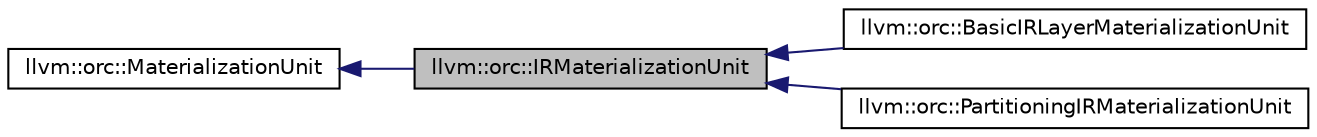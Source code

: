 digraph "llvm::orc::IRMaterializationUnit"
{
 // LATEX_PDF_SIZE
  bgcolor="transparent";
  edge [fontname="Helvetica",fontsize="10",labelfontname="Helvetica",labelfontsize="10"];
  node [fontname="Helvetica",fontsize="10",shape=record];
  rankdir="LR";
  Node1 [label="llvm::orc::IRMaterializationUnit",height=0.2,width=0.4,color="black", fillcolor="grey75", style="filled", fontcolor="black",tooltip="IRMaterializationUnit is a convenient base class for MaterializationUnits wrapping LLVM IR."];
  Node2 -> Node1 [dir="back",color="midnightblue",fontsize="10",style="solid",fontname="Helvetica"];
  Node2 [label="llvm::orc::MaterializationUnit",height=0.2,width=0.4,color="black",URL="$classllvm_1_1orc_1_1MaterializationUnit.html",tooltip="A MaterializationUnit represents a set of symbol definitions that can be materialized as a group,..."];
  Node1 -> Node3 [dir="back",color="midnightblue",fontsize="10",style="solid",fontname="Helvetica"];
  Node3 [label="llvm::orc::BasicIRLayerMaterializationUnit",height=0.2,width=0.4,color="black",URL="$classllvm_1_1orc_1_1BasicIRLayerMaterializationUnit.html",tooltip="MaterializationUnit that materializes modules by calling the 'emit' method on the given IRLayer."];
  Node1 -> Node4 [dir="back",color="midnightblue",fontsize="10",style="solid",fontname="Helvetica"];
  Node4 [label="llvm::orc::PartitioningIRMaterializationUnit",height=0.2,width=0.4,color="black",URL="$classllvm_1_1orc_1_1PartitioningIRMaterializationUnit.html",tooltip=" "];
}
